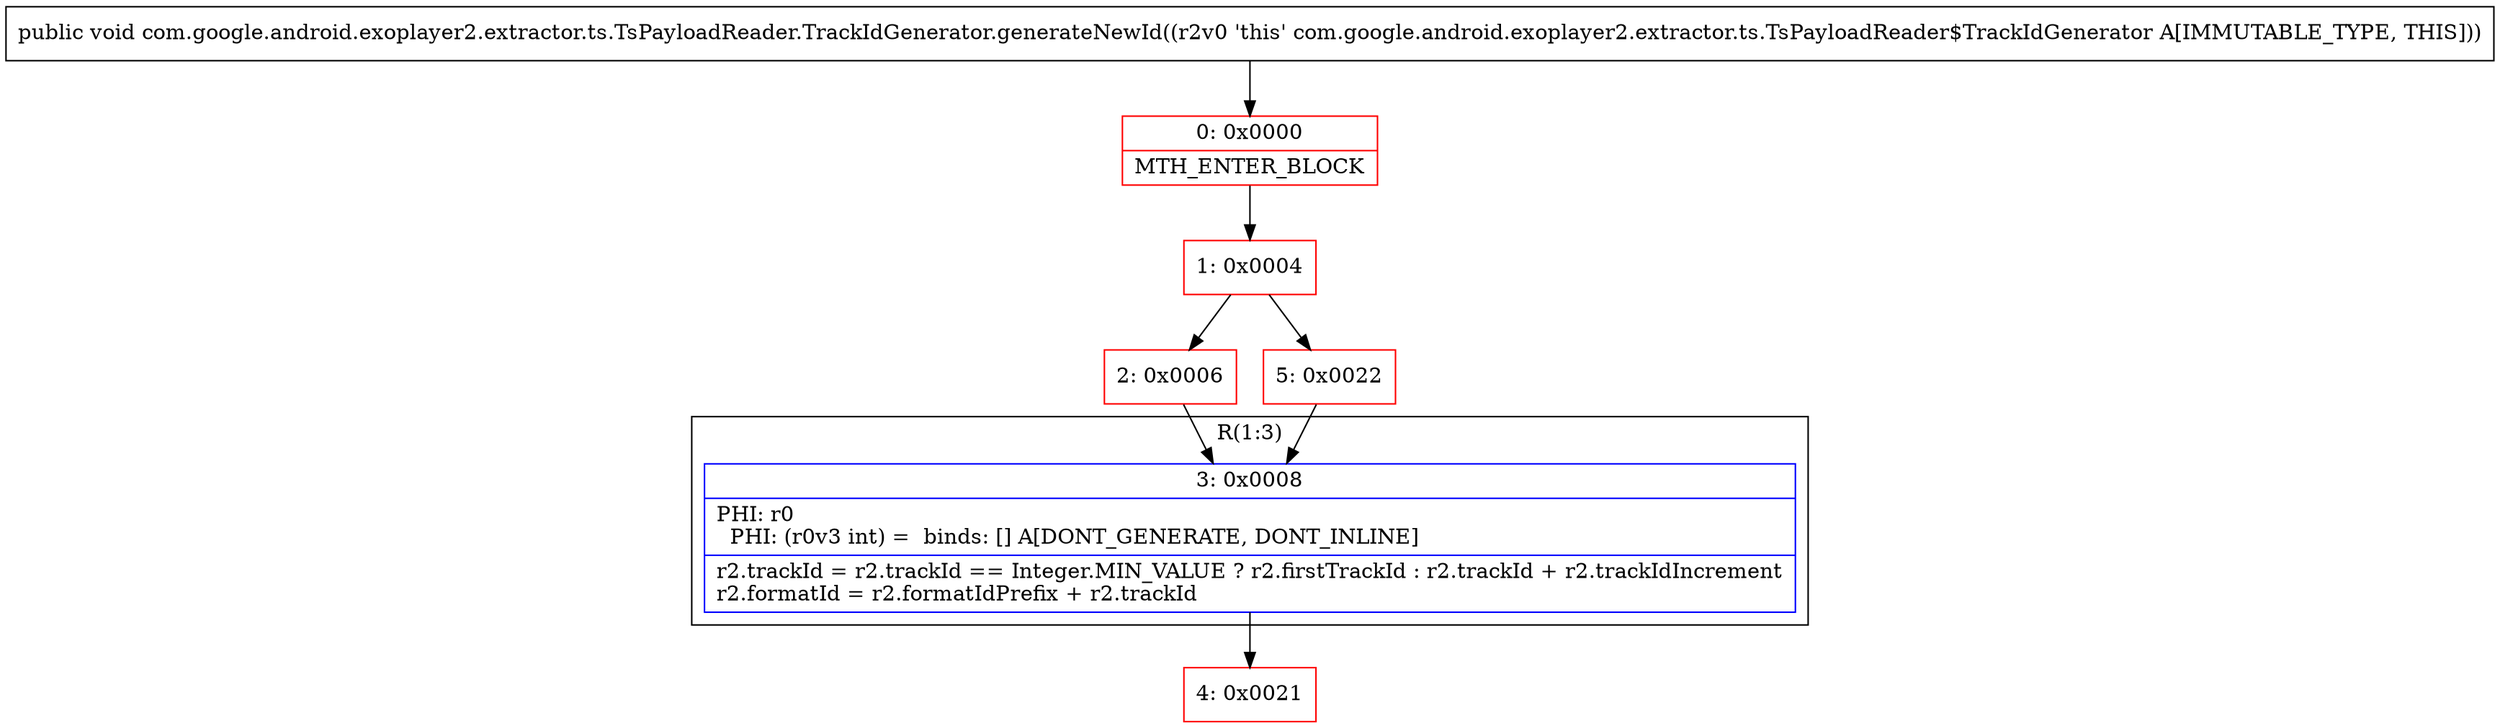 digraph "CFG forcom.google.android.exoplayer2.extractor.ts.TsPayloadReader.TrackIdGenerator.generateNewId()V" {
subgraph cluster_Region_225176154 {
label = "R(1:3)";
node [shape=record,color=blue];
Node_3 [shape=record,label="{3\:\ 0x0008|PHI: r0 \l  PHI: (r0v3 int) =  binds: [] A[DONT_GENERATE, DONT_INLINE]\l|r2.trackId = r2.trackId == Integer.MIN_VALUE ? r2.firstTrackId : r2.trackId + r2.trackIdIncrement\lr2.formatId = r2.formatIdPrefix + r2.trackId\l}"];
}
Node_0 [shape=record,color=red,label="{0\:\ 0x0000|MTH_ENTER_BLOCK\l}"];
Node_1 [shape=record,color=red,label="{1\:\ 0x0004}"];
Node_2 [shape=record,color=red,label="{2\:\ 0x0006}"];
Node_4 [shape=record,color=red,label="{4\:\ 0x0021}"];
Node_5 [shape=record,color=red,label="{5\:\ 0x0022}"];
MethodNode[shape=record,label="{public void com.google.android.exoplayer2.extractor.ts.TsPayloadReader.TrackIdGenerator.generateNewId((r2v0 'this' com.google.android.exoplayer2.extractor.ts.TsPayloadReader$TrackIdGenerator A[IMMUTABLE_TYPE, THIS])) }"];
MethodNode -> Node_0;
Node_3 -> Node_4;
Node_0 -> Node_1;
Node_1 -> Node_2;
Node_1 -> Node_5;
Node_2 -> Node_3;
Node_5 -> Node_3;
}

